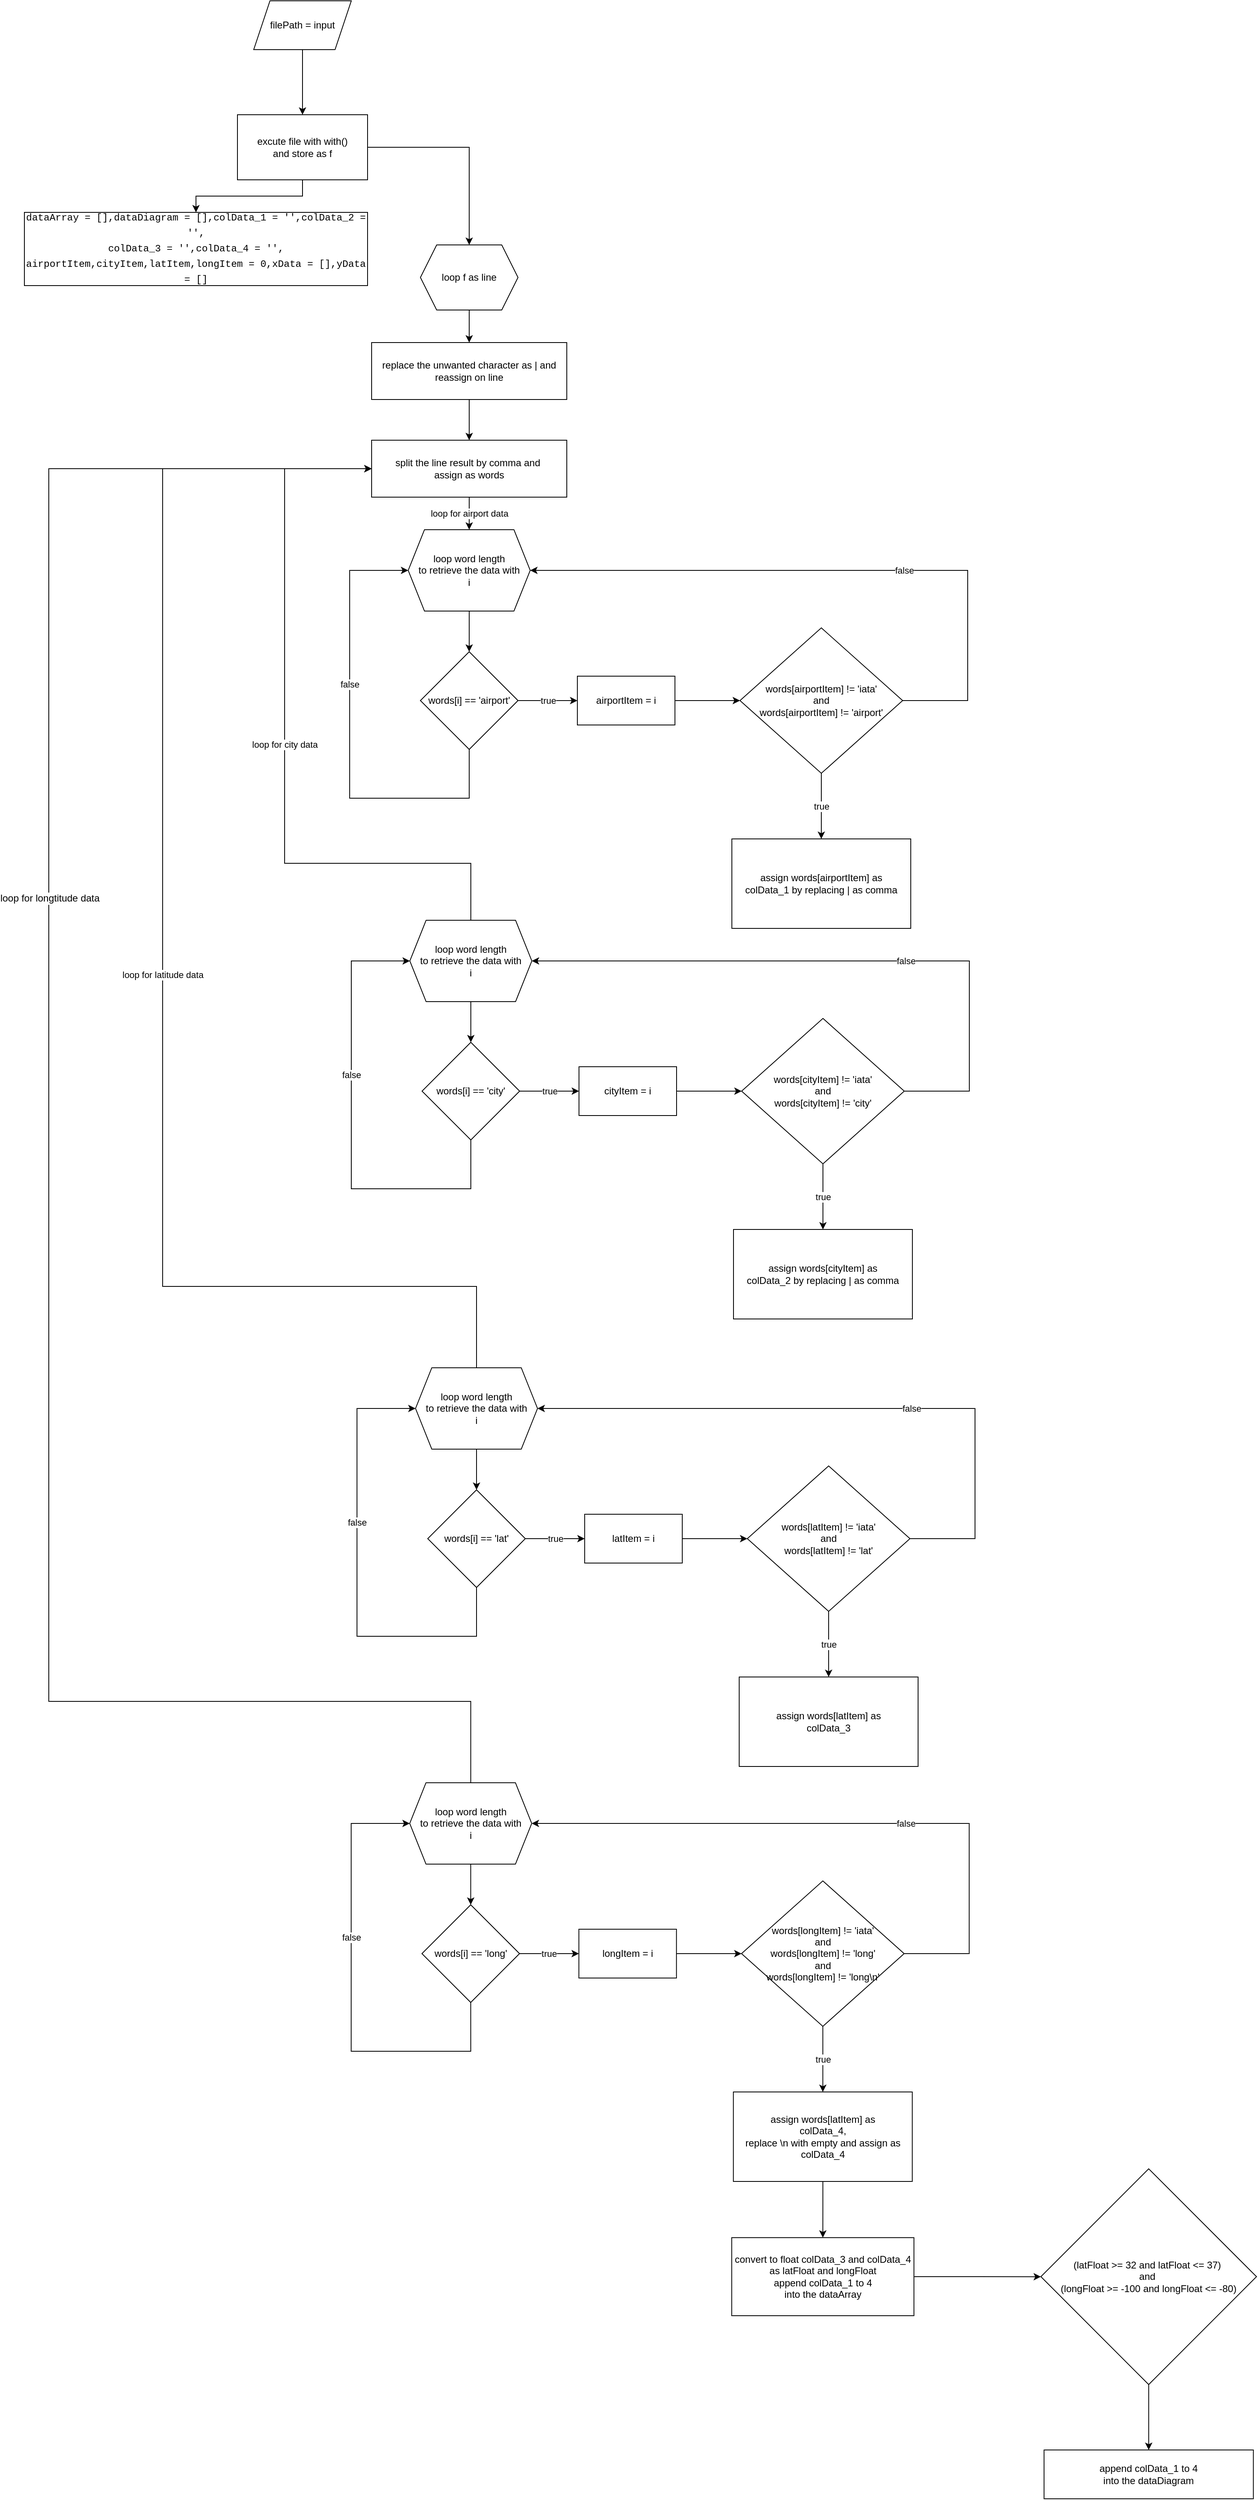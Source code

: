<mxfile version="18.0.6" type="github">
  <diagram id="BPIov5GIYBPwOmNNc0Fw" name="Page-1">
    <mxGraphModel dx="460" dy="279" grid="1" gridSize="10" guides="1" tooltips="1" connect="1" arrows="1" fold="1" page="1" pageScale="1" pageWidth="2000" pageHeight="4000" math="0" shadow="0">
      <root>
        <mxCell id="0" />
        <mxCell id="1" parent="0" />
        <mxCell id="6LwQTle8XzFV5wLSoJAP-1" value="filePath = input" style="shape=parallelogram;perimeter=parallelogramPerimeter;whiteSpace=wrap;html=1;fixedSize=1;" parent="1" vertex="1">
          <mxGeometry x="402" y="20" width="120" height="60" as="geometry" />
        </mxCell>
        <mxCell id="6LwQTle8XzFV5wLSoJAP-20" style="edgeStyle=orthogonalEdgeStyle;rounded=0;orthogonalLoop=1;jettySize=auto;html=1;exitX=0.5;exitY=1;exitDx=0;exitDy=0;entryX=0.5;entryY=0;entryDx=0;entryDy=0;" parent="1" source="6LwQTle8XzFV5wLSoJAP-2" target="6LwQTle8XzFV5wLSoJAP-4" edge="1">
          <mxGeometry relative="1" as="geometry" />
        </mxCell>
        <mxCell id="6LwQTle8XzFV5wLSoJAP-2" value="excute file with with()&lt;br&gt;and store as f" style="rounded=0;whiteSpace=wrap;html=1;" parent="1" vertex="1">
          <mxGeometry x="382" y="160" width="160" height="80" as="geometry" />
        </mxCell>
        <mxCell id="6LwQTle8XzFV5wLSoJAP-3" value="" style="endArrow=classic;html=1;rounded=0;entryX=0.5;entryY=0;entryDx=0;entryDy=0;exitX=0.5;exitY=1;exitDx=0;exitDy=0;" parent="1" source="6LwQTle8XzFV5wLSoJAP-1" target="6LwQTle8XzFV5wLSoJAP-2" edge="1">
          <mxGeometry width="50" height="50" relative="1" as="geometry">
            <mxPoint x="502" y="200" as="sourcePoint" />
            <mxPoint x="552" y="150" as="targetPoint" />
          </mxGeometry>
        </mxCell>
        <mxCell id="6LwQTle8XzFV5wLSoJAP-4" value="&lt;div style=&quot;font-family: Consolas, &amp;quot;Courier New&amp;quot;, monospace; line-height: 19px;&quot;&gt;&lt;div style=&quot;&quot;&gt;dataArray = [],&lt;span style=&quot;background-color: initial;&quot;&gt;dataDiagram &lt;/span&gt;&lt;span style=&quot;background-color: initial;&quot;&gt;=&lt;/span&gt;&lt;span style=&quot;background-color: initial;&quot;&gt; [],&lt;/span&gt;&lt;span style=&quot;background-color: initial;&quot;&gt;colData_1 &lt;/span&gt;&lt;span style=&quot;background-color: initial;&quot;&gt;=&lt;/span&gt;&lt;span style=&quot;background-color: initial;&quot;&gt; &lt;/span&gt;&lt;span style=&quot;background-color: initial;&quot;&gt;&#39;&#39;,&lt;/span&gt;&lt;span style=&quot;background-color: initial;&quot;&gt;colData_2 &lt;/span&gt;&lt;span style=&quot;background-color: initial;&quot;&gt;=&lt;/span&gt;&lt;span style=&quot;background-color: initial;&quot;&gt; &lt;/span&gt;&lt;span style=&quot;background-color: initial;&quot;&gt;&#39;&#39;,&lt;/span&gt;&lt;/div&gt;&lt;div style=&quot;&quot;&gt;&lt;span style=&quot;background-color: initial;&quot;&gt;colData_3 &lt;/span&gt;&lt;span style=&quot;background-color: initial;&quot;&gt;=&lt;/span&gt;&lt;span style=&quot;background-color: initial;&quot;&gt; &lt;/span&gt;&lt;span style=&quot;background-color: initial;&quot;&gt;&#39;&#39;,&lt;/span&gt;&lt;span style=&quot;background-color: initial;&quot;&gt;colData_4 &lt;/span&gt;&lt;span style=&quot;background-color: initial;&quot;&gt;=&lt;/span&gt;&lt;span style=&quot;background-color: initial;&quot;&gt; &lt;/span&gt;&lt;span style=&quot;background-color: initial;&quot;&gt;&#39;&#39;,&lt;/span&gt;&lt;/div&gt;&lt;div style=&quot;&quot;&gt;&lt;span style=&quot;background-color: initial;&quot;&gt;airportItem,&lt;/span&gt;&lt;span style=&quot;background-color: initial;&quot;&gt;cityItem,&lt;/span&gt;&lt;span style=&quot;background-color: initial;&quot;&gt;latItem,&lt;/span&gt;&lt;span style=&quot;background-color: initial;&quot;&gt;longItem &lt;/span&gt;&lt;span style=&quot;background-color: initial;&quot;&gt;=&lt;/span&gt;&lt;span style=&quot;background-color: initial;&quot;&gt; &lt;/span&gt;&lt;span style=&quot;background-color: initial;&quot;&gt;0,&lt;/span&gt;&lt;span style=&quot;background-color: initial;&quot;&gt;xData &lt;/span&gt;&lt;span style=&quot;background-color: initial;&quot;&gt;=&lt;/span&gt;&lt;span style=&quot;background-color: initial;&quot;&gt; [],&lt;/span&gt;&lt;span style=&quot;background-color: initial;&quot;&gt;yData &lt;/span&gt;&lt;span style=&quot;background-color: initial;&quot;&gt;=&lt;/span&gt;&lt;span style=&quot;background-color: initial;&quot;&gt; []&lt;/span&gt;&lt;/div&gt;&lt;/div&gt;" style="rounded=0;whiteSpace=wrap;html=1;" parent="1" vertex="1">
          <mxGeometry x="120" y="280" width="422" height="90" as="geometry" />
        </mxCell>
        <mxCell id="6LwQTle8XzFV5wLSoJAP-6" value="" style="endArrow=classic;html=1;rounded=0;exitX=1;exitY=0.5;exitDx=0;exitDy=0;entryX=0.5;entryY=0;entryDx=0;entryDy=0;" parent="1" source="6LwQTle8XzFV5wLSoJAP-2" target="6LwQTle8XzFV5wLSoJAP-9" edge="1">
          <mxGeometry width="50" height="50" relative="1" as="geometry">
            <mxPoint x="592" y="260" as="sourcePoint" />
            <mxPoint x="667" y="320" as="targetPoint" />
            <Array as="points">
              <mxPoint x="667" y="200" />
            </Array>
          </mxGeometry>
        </mxCell>
        <mxCell id="6LwQTle8XzFV5wLSoJAP-7" value="replace the unwanted character as | and reassign on line" style="rounded=0;whiteSpace=wrap;html=1;" parent="1" vertex="1">
          <mxGeometry x="547" y="440" width="240" height="70" as="geometry" />
        </mxCell>
        <mxCell id="6LwQTle8XzFV5wLSoJAP-8" value="" style="endArrow=classic;html=1;rounded=0;entryX=0.5;entryY=0;entryDx=0;entryDy=0;exitX=0.5;exitY=1;exitDx=0;exitDy=0;" parent="1" source="6LwQTle8XzFV5wLSoJAP-9" target="6LwQTle8XzFV5wLSoJAP-7" edge="1">
          <mxGeometry width="50" height="50" relative="1" as="geometry">
            <mxPoint x="667" y="405" as="sourcePoint" />
            <mxPoint x="552" y="280" as="targetPoint" />
          </mxGeometry>
        </mxCell>
        <mxCell id="6LwQTle8XzFV5wLSoJAP-9" value="loop f as line" style="shape=hexagon;perimeter=hexagonPerimeter2;whiteSpace=wrap;html=1;fixedSize=1;" parent="1" vertex="1">
          <mxGeometry x="607" y="320" width="120" height="80" as="geometry" />
        </mxCell>
        <mxCell id="6LwQTle8XzFV5wLSoJAP-11" value="split the line result by comma and&amp;nbsp;&lt;br&gt;assign as words" style="rounded=0;whiteSpace=wrap;html=1;" parent="1" vertex="1">
          <mxGeometry x="547" y="560" width="240" height="70" as="geometry" />
        </mxCell>
        <mxCell id="6LwQTle8XzFV5wLSoJAP-12" value="" style="endArrow=classic;html=1;rounded=0;entryX=0.5;entryY=0;entryDx=0;entryDy=0;" parent="1" source="6LwQTle8XzFV5wLSoJAP-7" target="6LwQTle8XzFV5wLSoJAP-11" edge="1">
          <mxGeometry width="50" height="50" relative="1" as="geometry">
            <mxPoint x="502" y="530" as="sourcePoint" />
            <mxPoint x="552" y="480" as="targetPoint" />
          </mxGeometry>
        </mxCell>
        <mxCell id="6LwQTle8XzFV5wLSoJAP-16" style="edgeStyle=orthogonalEdgeStyle;rounded=0;orthogonalLoop=1;jettySize=auto;html=1;entryX=0.5;entryY=0;entryDx=0;entryDy=0;" parent="1" source="6LwQTle8XzFV5wLSoJAP-13" target="6LwQTle8XzFV5wLSoJAP-15" edge="1">
          <mxGeometry relative="1" as="geometry" />
        </mxCell>
        <mxCell id="6LwQTle8XzFV5wLSoJAP-13" value="loop word length&lt;br&gt;to retrieve the data with&lt;br&gt;i" style="shape=hexagon;perimeter=hexagonPerimeter2;whiteSpace=wrap;html=1;fixedSize=1;" parent="1" vertex="1">
          <mxGeometry x="592" y="670" width="150" height="100" as="geometry" />
        </mxCell>
        <mxCell id="6LwQTle8XzFV5wLSoJAP-14" value="loop for airport data" style="endArrow=classic;html=1;rounded=0;entryX=0.5;entryY=0;entryDx=0;entryDy=0;exitX=0.5;exitY=1;exitDx=0;exitDy=0;" parent="1" source="6LwQTle8XzFV5wLSoJAP-11" target="6LwQTle8XzFV5wLSoJAP-13" edge="1">
          <mxGeometry width="50" height="50" relative="1" as="geometry">
            <mxPoint x="677" y="520" as="sourcePoint" />
            <mxPoint x="677" y="570" as="targetPoint" />
          </mxGeometry>
        </mxCell>
        <mxCell id="6LwQTle8XzFV5wLSoJAP-17" value="true" style="edgeStyle=orthogonalEdgeStyle;rounded=0;orthogonalLoop=1;jettySize=auto;html=1;" parent="1" source="6LwQTle8XzFV5wLSoJAP-15" target="6LwQTle8XzFV5wLSoJAP-19" edge="1">
          <mxGeometry relative="1" as="geometry">
            <mxPoint x="800" y="880" as="targetPoint" />
          </mxGeometry>
        </mxCell>
        <mxCell id="6LwQTle8XzFV5wLSoJAP-18" value="false" style="edgeStyle=orthogonalEdgeStyle;rounded=0;orthogonalLoop=1;jettySize=auto;html=1;exitX=0.5;exitY=1;exitDx=0;exitDy=0;entryX=0;entryY=0.5;entryDx=0;entryDy=0;" parent="1" source="6LwQTle8XzFV5wLSoJAP-15" target="6LwQTle8XzFV5wLSoJAP-13" edge="1">
          <mxGeometry x="0.241" relative="1" as="geometry">
            <Array as="points">
              <mxPoint x="667" y="1000" />
              <mxPoint x="520" y="1000" />
              <mxPoint x="520" y="720" />
            </Array>
            <mxPoint as="offset" />
          </mxGeometry>
        </mxCell>
        <mxCell id="6LwQTle8XzFV5wLSoJAP-15" value="words[i] == &#39;airport&#39;" style="rhombus;whiteSpace=wrap;html=1;" parent="1" vertex="1">
          <mxGeometry x="607" y="820" width="120" height="120" as="geometry" />
        </mxCell>
        <mxCell id="6LwQTle8XzFV5wLSoJAP-22" value="" style="edgeStyle=orthogonalEdgeStyle;rounded=0;orthogonalLoop=1;jettySize=auto;html=1;" parent="1" source="6LwQTle8XzFV5wLSoJAP-19" target="6LwQTle8XzFV5wLSoJAP-21" edge="1">
          <mxGeometry relative="1" as="geometry" />
        </mxCell>
        <mxCell id="6LwQTle8XzFV5wLSoJAP-19" value="airportItem = i" style="rounded=0;whiteSpace=wrap;html=1;" parent="1" vertex="1">
          <mxGeometry x="800" y="850" width="120" height="60" as="geometry" />
        </mxCell>
        <mxCell id="6LwQTle8XzFV5wLSoJAP-23" style="edgeStyle=orthogonalEdgeStyle;rounded=0;orthogonalLoop=1;jettySize=auto;html=1;entryX=1;entryY=0.5;entryDx=0;entryDy=0;" parent="1" source="6LwQTle8XzFV5wLSoJAP-21" target="6LwQTle8XzFV5wLSoJAP-13" edge="1">
          <mxGeometry relative="1" as="geometry">
            <Array as="points">
              <mxPoint x="1280" y="880" />
              <mxPoint x="1280" y="720" />
            </Array>
          </mxGeometry>
        </mxCell>
        <mxCell id="6LwQTle8XzFV5wLSoJAP-24" value="false" style="edgeLabel;html=1;align=center;verticalAlign=middle;resizable=0;points=[];" parent="6LwQTle8XzFV5wLSoJAP-23" vertex="1" connectable="0">
          <mxGeometry x="-0.182" relative="1" as="geometry">
            <mxPoint as="offset" />
          </mxGeometry>
        </mxCell>
        <mxCell id="6LwQTle8XzFV5wLSoJAP-28" value="true" style="edgeStyle=orthogonalEdgeStyle;rounded=0;orthogonalLoop=1;jettySize=auto;html=1;" parent="1" source="6LwQTle8XzFV5wLSoJAP-21" target="6LwQTle8XzFV5wLSoJAP-27" edge="1">
          <mxGeometry relative="1" as="geometry" />
        </mxCell>
        <mxCell id="6LwQTle8XzFV5wLSoJAP-21" value="words[airportItem] != &#39;iata&#39; &lt;br&gt;and &lt;br&gt;words[airportItem] != &#39;airport&#39;" style="rhombus;whiteSpace=wrap;html=1;rounded=0;" parent="1" vertex="1">
          <mxGeometry x="1000" y="790.63" width="200" height="178.75" as="geometry" />
        </mxCell>
        <mxCell id="6LwQTle8XzFV5wLSoJAP-27" value="assign&amp;nbsp;words[airportItem] as &lt;br&gt;colData_1 by replacing | as comma" style="whiteSpace=wrap;html=1;rounded=0;" parent="1" vertex="1">
          <mxGeometry x="990" y="1050.01" width="219.99" height="109.99" as="geometry" />
        </mxCell>
        <mxCell id="6LwQTle8XzFV5wLSoJAP-29" style="edgeStyle=orthogonalEdgeStyle;rounded=0;orthogonalLoop=1;jettySize=auto;html=1;entryX=0.5;entryY=0;entryDx=0;entryDy=0;exitX=0.5;exitY=1;exitDx=0;exitDy=0;" parent="1" source="6LwQTle8XzFV5wLSoJAP-40" target="6LwQTle8XzFV5wLSoJAP-32" edge="1">
          <mxGeometry relative="1" as="geometry">
            <mxPoint x="669" y="1250" as="sourcePoint" />
          </mxGeometry>
        </mxCell>
        <mxCell id="6LwQTle8XzFV5wLSoJAP-30" value="true" style="edgeStyle=orthogonalEdgeStyle;rounded=0;orthogonalLoop=1;jettySize=auto;html=1;" parent="1" source="6LwQTle8XzFV5wLSoJAP-32" target="6LwQTle8XzFV5wLSoJAP-34" edge="1">
          <mxGeometry relative="1" as="geometry">
            <mxPoint x="802" y="1360" as="targetPoint" />
          </mxGeometry>
        </mxCell>
        <mxCell id="6LwQTle8XzFV5wLSoJAP-31" value="false" style="edgeStyle=orthogonalEdgeStyle;rounded=0;orthogonalLoop=1;jettySize=auto;html=1;exitX=0.5;exitY=1;exitDx=0;exitDy=0;entryX=0;entryY=0.5;entryDx=0;entryDy=0;" parent="1" source="6LwQTle8XzFV5wLSoJAP-32" target="6LwQTle8XzFV5wLSoJAP-40" edge="1">
          <mxGeometry x="0.241" relative="1" as="geometry">
            <mxPoint x="594" y="1200" as="targetPoint" />
            <Array as="points">
              <mxPoint x="669" y="1480" />
              <mxPoint x="522" y="1480" />
              <mxPoint x="522" y="1200" />
            </Array>
            <mxPoint as="offset" />
          </mxGeometry>
        </mxCell>
        <mxCell id="6LwQTle8XzFV5wLSoJAP-32" value="words[i] == &#39;city&#39;" style="rhombus;whiteSpace=wrap;html=1;" parent="1" vertex="1">
          <mxGeometry x="609" y="1300" width="120" height="120" as="geometry" />
        </mxCell>
        <mxCell id="6LwQTle8XzFV5wLSoJAP-33" value="" style="edgeStyle=orthogonalEdgeStyle;rounded=0;orthogonalLoop=1;jettySize=auto;html=1;" parent="1" source="6LwQTle8XzFV5wLSoJAP-34" target="6LwQTle8XzFV5wLSoJAP-38" edge="1">
          <mxGeometry relative="1" as="geometry" />
        </mxCell>
        <mxCell id="6LwQTle8XzFV5wLSoJAP-34" value="cityItem = i" style="rounded=0;whiteSpace=wrap;html=1;" parent="1" vertex="1">
          <mxGeometry x="802" y="1330" width="120" height="60" as="geometry" />
        </mxCell>
        <mxCell id="6LwQTle8XzFV5wLSoJAP-35" style="edgeStyle=orthogonalEdgeStyle;rounded=0;orthogonalLoop=1;jettySize=auto;html=1;entryX=1;entryY=0.5;entryDx=0;entryDy=0;" parent="1" source="6LwQTle8XzFV5wLSoJAP-38" target="6LwQTle8XzFV5wLSoJAP-40" edge="1">
          <mxGeometry relative="1" as="geometry">
            <mxPoint x="744" y="1200" as="targetPoint" />
            <Array as="points">
              <mxPoint x="1282" y="1360" />
              <mxPoint x="1282" y="1200" />
            </Array>
          </mxGeometry>
        </mxCell>
        <mxCell id="6LwQTle8XzFV5wLSoJAP-36" value="false" style="edgeLabel;html=1;align=center;verticalAlign=middle;resizable=0;points=[];" parent="6LwQTle8XzFV5wLSoJAP-35" vertex="1" connectable="0">
          <mxGeometry x="-0.182" relative="1" as="geometry">
            <mxPoint as="offset" />
          </mxGeometry>
        </mxCell>
        <mxCell id="6LwQTle8XzFV5wLSoJAP-37" value="true" style="edgeStyle=orthogonalEdgeStyle;rounded=0;orthogonalLoop=1;jettySize=auto;html=1;" parent="1" source="6LwQTle8XzFV5wLSoJAP-38" target="6LwQTle8XzFV5wLSoJAP-39" edge="1">
          <mxGeometry relative="1" as="geometry" />
        </mxCell>
        <mxCell id="6LwQTle8XzFV5wLSoJAP-38" value="words[cityItem] != &#39;iata&#39; &lt;br&gt;and &lt;br&gt;words[cityItem] != &#39;city&#39;" style="rhombus;whiteSpace=wrap;html=1;rounded=0;" parent="1" vertex="1">
          <mxGeometry x="1002" y="1270.63" width="200" height="178.75" as="geometry" />
        </mxCell>
        <mxCell id="6LwQTle8XzFV5wLSoJAP-39" value="assign&amp;nbsp;words[cityItem] as &lt;br&gt;colData_2 by replacing | as comma" style="whiteSpace=wrap;html=1;rounded=0;" parent="1" vertex="1">
          <mxGeometry x="992" y="1530.01" width="219.99" height="109.99" as="geometry" />
        </mxCell>
        <mxCell id="6LwQTle8XzFV5wLSoJAP-41" value="loop for city data" style="edgeStyle=orthogonalEdgeStyle;rounded=0;orthogonalLoop=1;jettySize=auto;html=1;entryX=0;entryY=0.5;entryDx=0;entryDy=0;" parent="1" source="6LwQTle8XzFV5wLSoJAP-40" target="6LwQTle8XzFV5wLSoJAP-11" edge="1">
          <mxGeometry relative="1" as="geometry">
            <Array as="points">
              <mxPoint x="669" y="1080" />
              <mxPoint x="440" y="1080" />
              <mxPoint x="440" y="595" />
            </Array>
          </mxGeometry>
        </mxCell>
        <mxCell id="6LwQTle8XzFV5wLSoJAP-40" value="loop word length&lt;br&gt;to retrieve the data with&lt;br&gt;i" style="shape=hexagon;perimeter=hexagonPerimeter2;whiteSpace=wrap;html=1;fixedSize=1;" parent="1" vertex="1">
          <mxGeometry x="594" y="1150" width="150" height="100" as="geometry" />
        </mxCell>
        <mxCell id="6LwQTle8XzFV5wLSoJAP-42" style="edgeStyle=orthogonalEdgeStyle;rounded=0;orthogonalLoop=1;jettySize=auto;html=1;entryX=0.5;entryY=0;entryDx=0;entryDy=0;exitX=0.5;exitY=1;exitDx=0;exitDy=0;" parent="1" source="6LwQTle8XzFV5wLSoJAP-53" target="6LwQTle8XzFV5wLSoJAP-45" edge="1">
          <mxGeometry relative="1" as="geometry">
            <mxPoint x="676" y="1800" as="sourcePoint" />
          </mxGeometry>
        </mxCell>
        <mxCell id="6LwQTle8XzFV5wLSoJAP-43" value="true" style="edgeStyle=orthogonalEdgeStyle;rounded=0;orthogonalLoop=1;jettySize=auto;html=1;" parent="1" source="6LwQTle8XzFV5wLSoJAP-45" target="6LwQTle8XzFV5wLSoJAP-47" edge="1">
          <mxGeometry relative="1" as="geometry">
            <mxPoint x="809" y="1910" as="targetPoint" />
          </mxGeometry>
        </mxCell>
        <mxCell id="6LwQTle8XzFV5wLSoJAP-44" value="false" style="edgeStyle=orthogonalEdgeStyle;rounded=0;orthogonalLoop=1;jettySize=auto;html=1;exitX=0.5;exitY=1;exitDx=0;exitDy=0;entryX=0;entryY=0.5;entryDx=0;entryDy=0;" parent="1" source="6LwQTle8XzFV5wLSoJAP-45" target="6LwQTle8XzFV5wLSoJAP-53" edge="1">
          <mxGeometry x="0.241" relative="1" as="geometry">
            <mxPoint x="601" y="1750" as="targetPoint" />
            <Array as="points">
              <mxPoint x="676" y="2030" />
              <mxPoint x="529" y="2030" />
              <mxPoint x="529" y="1750" />
            </Array>
            <mxPoint as="offset" />
          </mxGeometry>
        </mxCell>
        <mxCell id="6LwQTle8XzFV5wLSoJAP-45" value="words[i] == &#39;lat&#39;" style="rhombus;whiteSpace=wrap;html=1;" parent="1" vertex="1">
          <mxGeometry x="616" y="1850" width="120" height="120" as="geometry" />
        </mxCell>
        <mxCell id="6LwQTle8XzFV5wLSoJAP-46" value="" style="edgeStyle=orthogonalEdgeStyle;rounded=0;orthogonalLoop=1;jettySize=auto;html=1;" parent="1" source="6LwQTle8XzFV5wLSoJAP-47" target="6LwQTle8XzFV5wLSoJAP-51" edge="1">
          <mxGeometry relative="1" as="geometry" />
        </mxCell>
        <mxCell id="6LwQTle8XzFV5wLSoJAP-47" value="latItem = i" style="rounded=0;whiteSpace=wrap;html=1;" parent="1" vertex="1">
          <mxGeometry x="809" y="1880" width="120" height="60" as="geometry" />
        </mxCell>
        <mxCell id="6LwQTle8XzFV5wLSoJAP-48" style="edgeStyle=orthogonalEdgeStyle;rounded=0;orthogonalLoop=1;jettySize=auto;html=1;entryX=1;entryY=0.5;entryDx=0;entryDy=0;" parent="1" source="6LwQTle8XzFV5wLSoJAP-51" target="6LwQTle8XzFV5wLSoJAP-53" edge="1">
          <mxGeometry relative="1" as="geometry">
            <mxPoint x="751" y="1750" as="targetPoint" />
            <Array as="points">
              <mxPoint x="1289" y="1910" />
              <mxPoint x="1289" y="1750" />
            </Array>
          </mxGeometry>
        </mxCell>
        <mxCell id="6LwQTle8XzFV5wLSoJAP-49" value="false" style="edgeLabel;html=1;align=center;verticalAlign=middle;resizable=0;points=[];" parent="6LwQTle8XzFV5wLSoJAP-48" vertex="1" connectable="0">
          <mxGeometry x="-0.182" relative="1" as="geometry">
            <mxPoint as="offset" />
          </mxGeometry>
        </mxCell>
        <mxCell id="6LwQTle8XzFV5wLSoJAP-50" value="true" style="edgeStyle=orthogonalEdgeStyle;rounded=0;orthogonalLoop=1;jettySize=auto;html=1;" parent="1" source="6LwQTle8XzFV5wLSoJAP-51" target="6LwQTle8XzFV5wLSoJAP-52" edge="1">
          <mxGeometry relative="1" as="geometry" />
        </mxCell>
        <mxCell id="6LwQTle8XzFV5wLSoJAP-51" value="words[latItem] != &#39;iata&#39; &lt;br&gt;and &lt;br&gt;words[latItem] != &#39;lat&#39;" style="rhombus;whiteSpace=wrap;html=1;rounded=0;" parent="1" vertex="1">
          <mxGeometry x="1009" y="1820.63" width="200" height="178.75" as="geometry" />
        </mxCell>
        <mxCell id="6LwQTle8XzFV5wLSoJAP-52" value="assign&amp;nbsp;words[latItem] as &lt;br&gt;colData_3" style="whiteSpace=wrap;html=1;rounded=0;" parent="1" vertex="1">
          <mxGeometry x="999" y="2080.01" width="219.99" height="109.99" as="geometry" />
        </mxCell>
        <mxCell id="6LwQTle8XzFV5wLSoJAP-54" style="edgeStyle=orthogonalEdgeStyle;rounded=0;orthogonalLoop=1;jettySize=auto;html=1;entryX=0;entryY=0.5;entryDx=0;entryDy=0;" parent="1" source="6LwQTle8XzFV5wLSoJAP-53" target="6LwQTle8XzFV5wLSoJAP-11" edge="1">
          <mxGeometry relative="1" as="geometry">
            <Array as="points">
              <mxPoint x="676" y="1600" />
              <mxPoint x="290" y="1600" />
              <mxPoint x="290" y="595" />
            </Array>
          </mxGeometry>
        </mxCell>
        <mxCell id="6LwQTle8XzFV5wLSoJAP-55" value="loop for latitude data" style="edgeLabel;html=1;align=center;verticalAlign=middle;resizable=0;points=[];" parent="6LwQTle8XzFV5wLSoJAP-54" vertex="1" connectable="0">
          <mxGeometry x="-0.006" relative="1" as="geometry">
            <mxPoint as="offset" />
          </mxGeometry>
        </mxCell>
        <mxCell id="6LwQTle8XzFV5wLSoJAP-53" value="loop word length&lt;br&gt;to retrieve the data with&lt;br&gt;i" style="shape=hexagon;perimeter=hexagonPerimeter2;whiteSpace=wrap;html=1;fixedSize=1;" parent="1" vertex="1">
          <mxGeometry x="601" y="1700" width="150" height="100" as="geometry" />
        </mxCell>
        <mxCell id="6LwQTle8XzFV5wLSoJAP-57" style="edgeStyle=orthogonalEdgeStyle;rounded=0;orthogonalLoop=1;jettySize=auto;html=1;entryX=0.5;entryY=0;entryDx=0;entryDy=0;exitX=0.5;exitY=1;exitDx=0;exitDy=0;" parent="1" source="6LwQTle8XzFV5wLSoJAP-68" target="6LwQTle8XzFV5wLSoJAP-60" edge="1">
          <mxGeometry relative="1" as="geometry">
            <mxPoint x="668.86" y="2310" as="sourcePoint" />
          </mxGeometry>
        </mxCell>
        <mxCell id="6LwQTle8XzFV5wLSoJAP-58" value="true" style="edgeStyle=orthogonalEdgeStyle;rounded=0;orthogonalLoop=1;jettySize=auto;html=1;" parent="1" source="6LwQTle8XzFV5wLSoJAP-60" target="6LwQTle8XzFV5wLSoJAP-62" edge="1">
          <mxGeometry relative="1" as="geometry">
            <mxPoint x="801.86" y="2420" as="targetPoint" />
          </mxGeometry>
        </mxCell>
        <mxCell id="6LwQTle8XzFV5wLSoJAP-59" value="false" style="edgeStyle=orthogonalEdgeStyle;rounded=0;orthogonalLoop=1;jettySize=auto;html=1;exitX=0.5;exitY=1;exitDx=0;exitDy=0;entryX=0;entryY=0.5;entryDx=0;entryDy=0;" parent="1" source="6LwQTle8XzFV5wLSoJAP-60" target="6LwQTle8XzFV5wLSoJAP-68" edge="1">
          <mxGeometry x="0.241" relative="1" as="geometry">
            <mxPoint x="593.86" y="2260" as="targetPoint" />
            <Array as="points">
              <mxPoint x="668.86" y="2540" />
              <mxPoint x="521.86" y="2540" />
              <mxPoint x="521.86" y="2260" />
            </Array>
            <mxPoint as="offset" />
          </mxGeometry>
        </mxCell>
        <mxCell id="6LwQTle8XzFV5wLSoJAP-60" value="words[i] == &#39;long&#39;" style="rhombus;whiteSpace=wrap;html=1;" parent="1" vertex="1">
          <mxGeometry x="608.86" y="2360" width="120" height="120" as="geometry" />
        </mxCell>
        <mxCell id="6LwQTle8XzFV5wLSoJAP-61" value="" style="edgeStyle=orthogonalEdgeStyle;rounded=0;orthogonalLoop=1;jettySize=auto;html=1;" parent="1" source="6LwQTle8XzFV5wLSoJAP-62" target="6LwQTle8XzFV5wLSoJAP-66" edge="1">
          <mxGeometry relative="1" as="geometry" />
        </mxCell>
        <mxCell id="6LwQTle8XzFV5wLSoJAP-62" value="longItem = i" style="rounded=0;whiteSpace=wrap;html=1;" parent="1" vertex="1">
          <mxGeometry x="801.86" y="2390" width="120" height="60" as="geometry" />
        </mxCell>
        <mxCell id="6LwQTle8XzFV5wLSoJAP-63" style="edgeStyle=orthogonalEdgeStyle;rounded=0;orthogonalLoop=1;jettySize=auto;html=1;entryX=1;entryY=0.5;entryDx=0;entryDy=0;" parent="1" source="6LwQTle8XzFV5wLSoJAP-66" target="6LwQTle8XzFV5wLSoJAP-68" edge="1">
          <mxGeometry relative="1" as="geometry">
            <mxPoint x="743.86" y="2260" as="targetPoint" />
            <Array as="points">
              <mxPoint x="1281.86" y="2420" />
              <mxPoint x="1281.86" y="2260" />
            </Array>
          </mxGeometry>
        </mxCell>
        <mxCell id="6LwQTle8XzFV5wLSoJAP-64" value="false" style="edgeLabel;html=1;align=center;verticalAlign=middle;resizable=0;points=[];" parent="6LwQTle8XzFV5wLSoJAP-63" vertex="1" connectable="0">
          <mxGeometry x="-0.182" relative="1" as="geometry">
            <mxPoint as="offset" />
          </mxGeometry>
        </mxCell>
        <mxCell id="6LwQTle8XzFV5wLSoJAP-65" value="true" style="edgeStyle=orthogonalEdgeStyle;rounded=0;orthogonalLoop=1;jettySize=auto;html=1;" parent="1" source="6LwQTle8XzFV5wLSoJAP-66" target="6LwQTle8XzFV5wLSoJAP-67" edge="1">
          <mxGeometry relative="1" as="geometry" />
        </mxCell>
        <mxCell id="6LwQTle8XzFV5wLSoJAP-66" value="words[longItem] != &#39;iata&#39; &lt;br&gt;and &lt;br&gt;words[longItem] != &#39;long&#39;&lt;br&gt;and&lt;br&gt;words[longItem] != &#39;long\n&#39;" style="rhombus;whiteSpace=wrap;html=1;rounded=0;" parent="1" vertex="1">
          <mxGeometry x="1001.86" y="2330.63" width="200" height="178.75" as="geometry" />
        </mxCell>
        <mxCell id="6LwQTle8XzFV5wLSoJAP-73" value="" style="edgeStyle=orthogonalEdgeStyle;rounded=0;orthogonalLoop=1;jettySize=auto;html=1;fontSize=12;fontColor=#000000;" parent="1" source="6LwQTle8XzFV5wLSoJAP-67" target="6LwQTle8XzFV5wLSoJAP-72" edge="1">
          <mxGeometry relative="1" as="geometry" />
        </mxCell>
        <mxCell id="6LwQTle8XzFV5wLSoJAP-67" value="assign&amp;nbsp;words[latItem] as &lt;br&gt;colData_4,&lt;br&gt;replace \n with empty and assign as&lt;br&gt;colData_4" style="whiteSpace=wrap;html=1;rounded=0;" parent="1" vertex="1">
          <mxGeometry x="991.86" y="2590.01" width="219.99" height="109.99" as="geometry" />
        </mxCell>
        <mxCell id="6LwQTle8XzFV5wLSoJAP-69" style="edgeStyle=orthogonalEdgeStyle;rounded=0;orthogonalLoop=1;jettySize=auto;html=1;entryX=0;entryY=0.5;entryDx=0;entryDy=0;fontSize=12;fontColor=#000000;" parent="1" source="6LwQTle8XzFV5wLSoJAP-68" target="6LwQTle8XzFV5wLSoJAP-11" edge="1">
          <mxGeometry relative="1" as="geometry">
            <Array as="points">
              <mxPoint x="669" y="2110" />
              <mxPoint x="150" y="2110" />
              <mxPoint x="150" y="595" />
            </Array>
          </mxGeometry>
        </mxCell>
        <mxCell id="6LwQTle8XzFV5wLSoJAP-70" value="loop for longtitude data" style="edgeLabel;html=1;align=center;verticalAlign=middle;resizable=0;points=[];fontSize=12;fontColor=#000000;" parent="6LwQTle8XzFV5wLSoJAP-69" vertex="1" connectable="0">
          <mxGeometry x="0.269" y="-1" relative="1" as="geometry">
            <mxPoint as="offset" />
          </mxGeometry>
        </mxCell>
        <mxCell id="6LwQTle8XzFV5wLSoJAP-68" value="loop word length&lt;br&gt;to retrieve the data with&lt;br&gt;i" style="shape=hexagon;perimeter=hexagonPerimeter2;whiteSpace=wrap;html=1;fixedSize=1;" parent="1" vertex="1">
          <mxGeometry x="593.86" y="2210" width="150" height="100" as="geometry" />
        </mxCell>
        <mxCell id="easNnuGj9xqRz9nYho5o-2" value="" style="edgeStyle=orthogonalEdgeStyle;rounded=0;orthogonalLoop=1;jettySize=auto;html=1;fontSize=12;fontColor=#000000;" edge="1" parent="1" source="6LwQTle8XzFV5wLSoJAP-72" target="easNnuGj9xqRz9nYho5o-1">
          <mxGeometry relative="1" as="geometry" />
        </mxCell>
        <mxCell id="6LwQTle8XzFV5wLSoJAP-72" value="convert to float colData_3 and colData_4&lt;br&gt;as latFloat and longFloat&lt;br&gt;append colData_1 to 4 &lt;br&gt;into the dataArray" style="whiteSpace=wrap;html=1;rounded=0;" parent="1" vertex="1">
          <mxGeometry x="989.81" y="2769.07" width="224.09" height="95.93" as="geometry" />
        </mxCell>
        <mxCell id="easNnuGj9xqRz9nYho5o-5" value="" style="edgeStyle=orthogonalEdgeStyle;rounded=0;orthogonalLoop=1;jettySize=auto;html=1;fontSize=12;fontColor=#000000;" edge="1" parent="1" source="easNnuGj9xqRz9nYho5o-1" target="easNnuGj9xqRz9nYho5o-4">
          <mxGeometry relative="1" as="geometry" />
        </mxCell>
        <mxCell id="easNnuGj9xqRz9nYho5o-1" value="(latFloat &gt;= 32 and latFloat &lt;= 37) &#xa;and &#xa;(longFloat &gt;= -100 and longFloat &lt;= -80)" style="rhombus;whiteSpace=wrap;html=1;rounded=0;" vertex="1" parent="1">
          <mxGeometry x="1370" y="2684.45" width="265.18" height="265.18" as="geometry" />
        </mxCell>
        <mxCell id="easNnuGj9xqRz9nYho5o-4" value="&lt;span style=&quot;&quot;&gt;append colData_1 to 4&lt;/span&gt;&lt;br style=&quot;&quot;&gt;&lt;span style=&quot;&quot;&gt;into the dataDiagram&lt;/span&gt;" style="whiteSpace=wrap;html=1;rounded=0;" vertex="1" parent="1">
          <mxGeometry x="1373.89" y="3030" width="257.41" height="60" as="geometry" />
        </mxCell>
      </root>
    </mxGraphModel>
  </diagram>
</mxfile>
